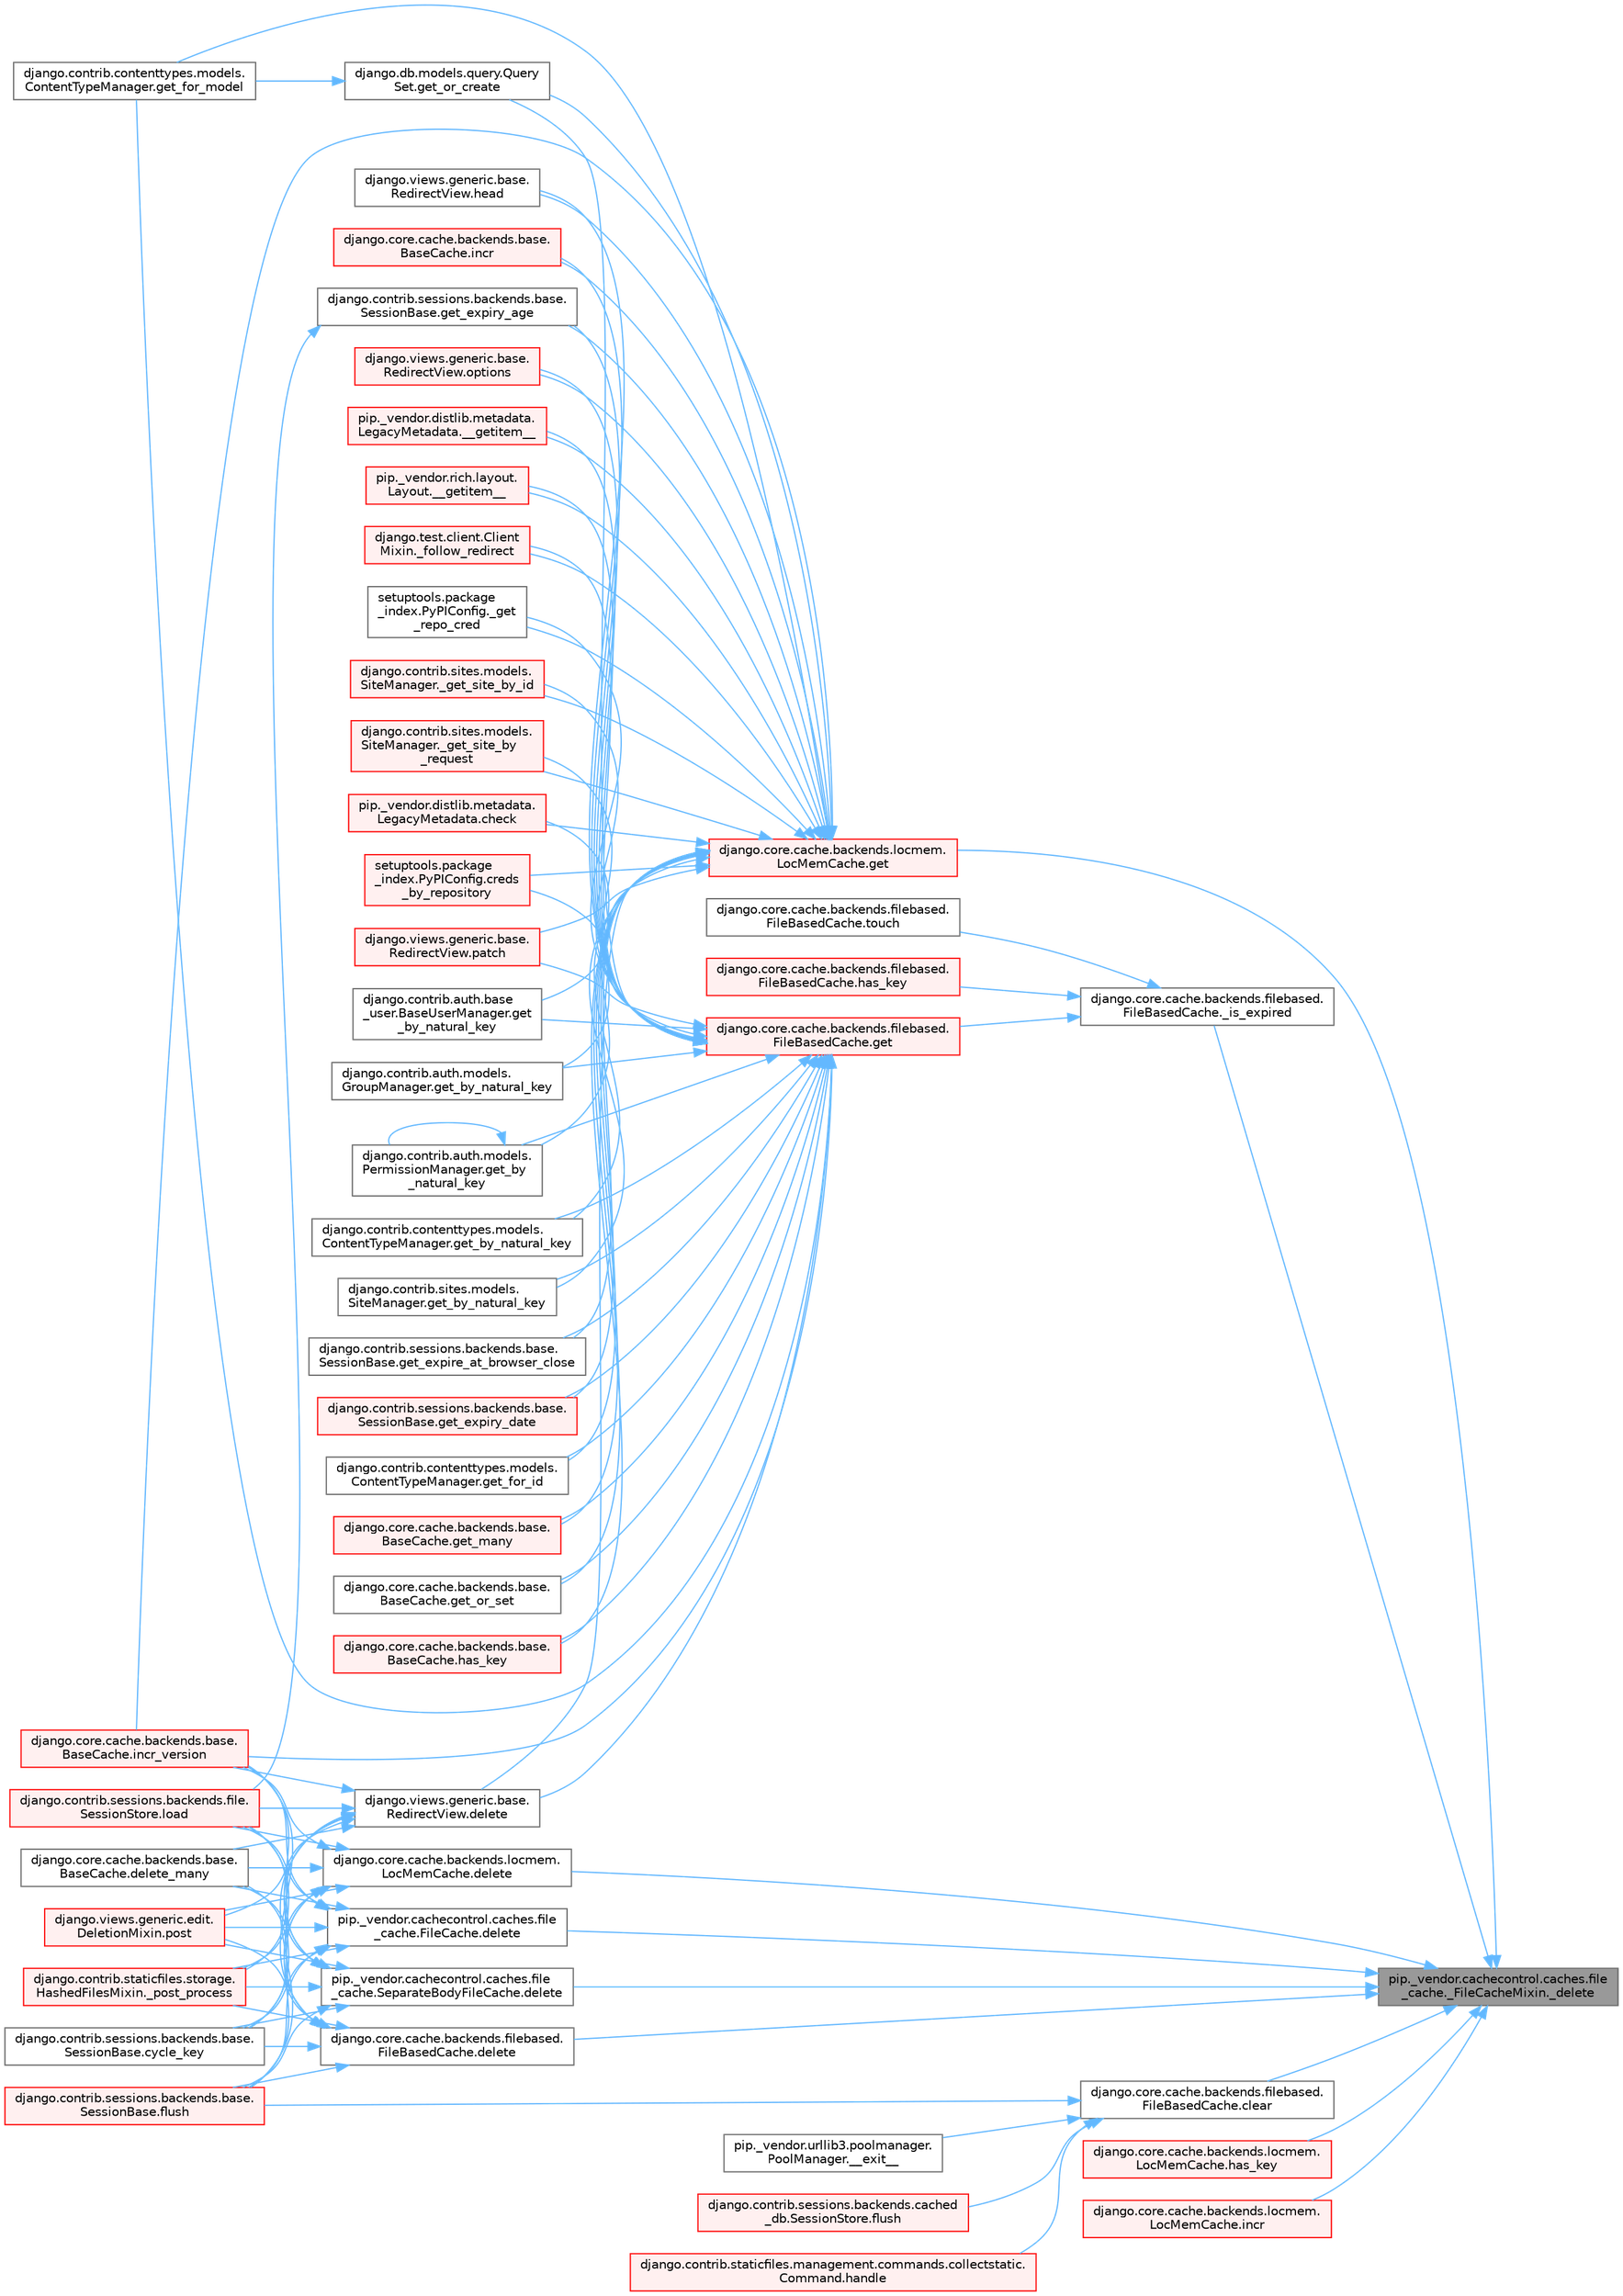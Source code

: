 digraph "pip._vendor.cachecontrol.caches.file_cache._FileCacheMixin._delete"
{
 // LATEX_PDF_SIZE
  bgcolor="transparent";
  edge [fontname=Helvetica,fontsize=10,labelfontname=Helvetica,labelfontsize=10];
  node [fontname=Helvetica,fontsize=10,shape=box,height=0.2,width=0.4];
  rankdir="RL";
  Node1 [id="Node000001",label="pip._vendor.cachecontrol.caches.file\l_cache._FileCacheMixin._delete",height=0.2,width=0.4,color="gray40", fillcolor="grey60", style="filled", fontcolor="black",tooltip=" "];
  Node1 -> Node2 [id="edge1_Node000001_Node000002",dir="back",color="steelblue1",style="solid",tooltip=" "];
  Node2 [id="Node000002",label="django.core.cache.backends.filebased.\lFileBasedCache._is_expired",height=0.2,width=0.4,color="grey40", fillcolor="white", style="filled",URL="$classdjango_1_1core_1_1cache_1_1backends_1_1filebased_1_1_file_based_cache.html#af3482c2f13017de51865d2b8297e8cbb",tooltip=" "];
  Node2 -> Node3 [id="edge2_Node000002_Node000003",dir="back",color="steelblue1",style="solid",tooltip=" "];
  Node3 [id="Node000003",label="django.core.cache.backends.filebased.\lFileBasedCache.get",height=0.2,width=0.4,color="red", fillcolor="#FFF0F0", style="filled",URL="$classdjango_1_1core_1_1cache_1_1backends_1_1filebased_1_1_file_based_cache.html#a81478fa25dd545d6e223f4e3d6760646",tooltip=" "];
  Node3 -> Node4 [id="edge3_Node000003_Node000004",dir="back",color="steelblue1",style="solid",tooltip=" "];
  Node4 [id="Node000004",label="pip._vendor.distlib.metadata.\lLegacyMetadata.__getitem__",height=0.2,width=0.4,color="red", fillcolor="#FFF0F0", style="filled",URL="$classpip_1_1__vendor_1_1distlib_1_1metadata_1_1_legacy_metadata.html#a4bbfa90e12a85ff919edb328c979731c",tooltip=" "];
  Node3 -> Node6 [id="edge4_Node000003_Node000006",dir="back",color="steelblue1",style="solid",tooltip=" "];
  Node6 [id="Node000006",label="pip._vendor.rich.layout.\lLayout.__getitem__",height=0.2,width=0.4,color="red", fillcolor="#FFF0F0", style="filled",URL="$classpip_1_1__vendor_1_1rich_1_1layout_1_1_layout.html#add0ab2d771b738c1d8f491d5fc922238",tooltip=" "];
  Node3 -> Node7 [id="edge5_Node000003_Node000007",dir="back",color="steelblue1",style="solid",tooltip=" "];
  Node7 [id="Node000007",label="django.test.client.Client\lMixin._follow_redirect",height=0.2,width=0.4,color="red", fillcolor="#FFF0F0", style="filled",URL="$classdjango_1_1test_1_1client_1_1_client_mixin.html#a8ef9c674c0e06268a84a19666287c660",tooltip=" "];
  Node3 -> Node1786 [id="edge6_Node000003_Node001786",dir="back",color="steelblue1",style="solid",tooltip=" "];
  Node1786 [id="Node001786",label="setuptools.package\l_index.PyPIConfig._get\l_repo_cred",height=0.2,width=0.4,color="grey40", fillcolor="white", style="filled",URL="$classsetuptools_1_1package__index_1_1_py_p_i_config.html#ae131b3373b6208486cc5f156eaa7265a",tooltip=" "];
  Node3 -> Node1787 [id="edge7_Node000003_Node001787",dir="back",color="steelblue1",style="solid",tooltip=" "];
  Node1787 [id="Node001787",label="django.contrib.sites.models.\lSiteManager._get_site_by_id",height=0.2,width=0.4,color="red", fillcolor="#FFF0F0", style="filled",URL="$classdjango_1_1contrib_1_1sites_1_1models_1_1_site_manager.html#aa2caa86610079c1d43d51ecd4eeffdfd",tooltip=" "];
  Node3 -> Node1789 [id="edge8_Node000003_Node001789",dir="back",color="steelblue1",style="solid",tooltip=" "];
  Node1789 [id="Node001789",label="django.contrib.sites.models.\lSiteManager._get_site_by\l_request",height=0.2,width=0.4,color="red", fillcolor="#FFF0F0", style="filled",URL="$classdjango_1_1contrib_1_1sites_1_1models_1_1_site_manager.html#afe4ac1f1603e7bc2e95bd348c30e9d81",tooltip=" "];
  Node3 -> Node1790 [id="edge9_Node000003_Node001790",dir="back",color="steelblue1",style="solid",tooltip=" "];
  Node1790 [id="Node001790",label="pip._vendor.distlib.metadata.\lLegacyMetadata.check",height=0.2,width=0.4,color="red", fillcolor="#FFF0F0", style="filled",URL="$classpip_1_1__vendor_1_1distlib_1_1metadata_1_1_legacy_metadata.html#a9f3d75961911af2473c8092d354b3d85",tooltip=" "];
  Node3 -> Node1791 [id="edge10_Node000003_Node001791",dir="back",color="steelblue1",style="solid",tooltip=" "];
  Node1791 [id="Node001791",label="setuptools.package\l_index.PyPIConfig.creds\l_by_repository",height=0.2,width=0.4,color="red", fillcolor="#FFF0F0", style="filled",URL="$classsetuptools_1_1package__index_1_1_py_p_i_config.html#a277b3e89479d171582044b5f9eb920a0",tooltip=" "];
  Node3 -> Node1793 [id="edge11_Node000003_Node001793",dir="back",color="steelblue1",style="solid",tooltip=" "];
  Node1793 [id="Node001793",label="django.views.generic.base.\lRedirectView.delete",height=0.2,width=0.4,color="grey40", fillcolor="white", style="filled",URL="$classdjango_1_1views_1_1generic_1_1base_1_1_redirect_view.html#a7060a2e85ff141d1950dd42e436fb9f1",tooltip=" "];
  Node1793 -> Node10 [id="edge12_Node001793_Node000010",dir="back",color="steelblue1",style="solid",tooltip=" "];
  Node10 [id="Node000010",label="django.contrib.staticfiles.storage.\lHashedFilesMixin._post_process",height=0.2,width=0.4,color="red", fillcolor="#FFF0F0", style="filled",URL="$classdjango_1_1contrib_1_1staticfiles_1_1storage_1_1_hashed_files_mixin.html#aa0c820223a4e686edd5d2c333d5a9336",tooltip=" "];
  Node1793 -> Node12 [id="edge13_Node001793_Node000012",dir="back",color="steelblue1",style="solid",tooltip=" "];
  Node12 [id="Node000012",label="django.contrib.sessions.backends.base.\lSessionBase.cycle_key",height=0.2,width=0.4,color="grey40", fillcolor="white", style="filled",URL="$classdjango_1_1contrib_1_1sessions_1_1backends_1_1base_1_1_session_base.html#a6955e9bebe4e5b7d463bccfcf9181016",tooltip=" "];
  Node1793 -> Node13 [id="edge14_Node001793_Node000013",dir="back",color="steelblue1",style="solid",tooltip=" "];
  Node13 [id="Node000013",label="django.core.cache.backends.base.\lBaseCache.delete_many",height=0.2,width=0.4,color="grey40", fillcolor="white", style="filled",URL="$classdjango_1_1core_1_1cache_1_1backends_1_1base_1_1_base_cache.html#a560226c6c5f05daec8c96ade18aa752b",tooltip=" "];
  Node1793 -> Node14 [id="edge15_Node001793_Node000014",dir="back",color="steelblue1",style="solid",tooltip=" "];
  Node14 [id="Node000014",label="django.contrib.sessions.backends.base.\lSessionBase.flush",height=0.2,width=0.4,color="red", fillcolor="#FFF0F0", style="filled",URL="$classdjango_1_1contrib_1_1sessions_1_1backends_1_1base_1_1_session_base.html#a915ab38003d5f0be1ce9f849583910bb",tooltip=" "];
  Node1793 -> Node506 [id="edge16_Node001793_Node000506",dir="back",color="steelblue1",style="solid",tooltip=" "];
  Node506 [id="Node000506",label="django.core.cache.backends.base.\lBaseCache.incr_version",height=0.2,width=0.4,color="red", fillcolor="#FFF0F0", style="filled",URL="$classdjango_1_1core_1_1cache_1_1backends_1_1base_1_1_base_cache.html#a3ac7d74ffcfca67e2afee86ecf858b34",tooltip=" "];
  Node1793 -> Node502 [id="edge17_Node001793_Node000502",dir="back",color="steelblue1",style="solid",tooltip=" "];
  Node502 [id="Node000502",label="django.contrib.sessions.backends.file.\lSessionStore.load",height=0.2,width=0.4,color="red", fillcolor="#FFF0F0", style="filled",URL="$classdjango_1_1contrib_1_1sessions_1_1backends_1_1file_1_1_session_store.html#a408fa63512306fbaa7bbb62742f0295f",tooltip=" "];
  Node1793 -> Node508 [id="edge18_Node001793_Node000508",dir="back",color="steelblue1",style="solid",tooltip=" "];
  Node508 [id="Node000508",label="django.views.generic.edit.\lDeletionMixin.post",height=0.2,width=0.4,color="red", fillcolor="#FFF0F0", style="filled",URL="$classdjango_1_1views_1_1generic_1_1edit_1_1_deletion_mixin.html#a93358facc5cc6e84423e8471745b2a68",tooltip=" "];
  Node3 -> Node1794 [id="edge19_Node000003_Node001794",dir="back",color="steelblue1",style="solid",tooltip=" "];
  Node1794 [id="Node001794",label="django.contrib.auth.base\l_user.BaseUserManager.get\l_by_natural_key",height=0.2,width=0.4,color="grey40", fillcolor="white", style="filled",URL="$classdjango_1_1contrib_1_1auth_1_1base__user_1_1_base_user_manager.html#a9e0cf0e3651ecbe163d9f87b076b0bf9",tooltip=" "];
  Node3 -> Node1795 [id="edge20_Node000003_Node001795",dir="back",color="steelblue1",style="solid",tooltip=" "];
  Node1795 [id="Node001795",label="django.contrib.auth.models.\lGroupManager.get_by_natural_key",height=0.2,width=0.4,color="grey40", fillcolor="white", style="filled",URL="$classdjango_1_1contrib_1_1auth_1_1models_1_1_group_manager.html#af57a9a2ac1ef277ef6f1956f9d25293e",tooltip=" "];
  Node3 -> Node1796 [id="edge21_Node000003_Node001796",dir="back",color="steelblue1",style="solid",tooltip=" "];
  Node1796 [id="Node001796",label="django.contrib.auth.models.\lPermissionManager.get_by\l_natural_key",height=0.2,width=0.4,color="grey40", fillcolor="white", style="filled",URL="$classdjango_1_1contrib_1_1auth_1_1models_1_1_permission_manager.html#a27621698d1bd2b3a2d73dbcd84db0cc3",tooltip=" "];
  Node1796 -> Node1796 [id="edge22_Node001796_Node001796",dir="back",color="steelblue1",style="solid",tooltip=" "];
  Node3 -> Node1797 [id="edge23_Node000003_Node001797",dir="back",color="steelblue1",style="solid",tooltip=" "];
  Node1797 [id="Node001797",label="django.contrib.contenttypes.models.\lContentTypeManager.get_by_natural_key",height=0.2,width=0.4,color="grey40", fillcolor="white", style="filled",URL="$classdjango_1_1contrib_1_1contenttypes_1_1models_1_1_content_type_manager.html#aa19a7b03514cc1871e322fd5aeb2ecbe",tooltip=" "];
  Node3 -> Node1798 [id="edge24_Node000003_Node001798",dir="back",color="steelblue1",style="solid",tooltip=" "];
  Node1798 [id="Node001798",label="django.contrib.sites.models.\lSiteManager.get_by_natural_key",height=0.2,width=0.4,color="grey40", fillcolor="white", style="filled",URL="$classdjango_1_1contrib_1_1sites_1_1models_1_1_site_manager.html#aeb05076243fd13bbdb7e1fe18794269c",tooltip=" "];
  Node3 -> Node1799 [id="edge25_Node000003_Node001799",dir="back",color="steelblue1",style="solid",tooltip=" "];
  Node1799 [id="Node001799",label="django.contrib.sessions.backends.base.\lSessionBase.get_expire_at_browser_close",height=0.2,width=0.4,color="grey40", fillcolor="white", style="filled",URL="$classdjango_1_1contrib_1_1sessions_1_1backends_1_1base_1_1_session_base.html#a84c6c4afda960d505a1b2a7d3f97d75f",tooltip=" "];
  Node3 -> Node1800 [id="edge26_Node000003_Node001800",dir="back",color="steelblue1",style="solid",tooltip=" "];
  Node1800 [id="Node001800",label="django.contrib.sessions.backends.base.\lSessionBase.get_expiry_age",height=0.2,width=0.4,color="grey40", fillcolor="white", style="filled",URL="$classdjango_1_1contrib_1_1sessions_1_1backends_1_1base_1_1_session_base.html#af853871a0f2af33b0fd38d04e9296e01",tooltip=" "];
  Node1800 -> Node502 [id="edge27_Node001800_Node000502",dir="back",color="steelblue1",style="solid",tooltip=" "];
  Node3 -> Node1801 [id="edge28_Node000003_Node001801",dir="back",color="steelblue1",style="solid",tooltip=" "];
  Node1801 [id="Node001801",label="django.contrib.sessions.backends.base.\lSessionBase.get_expiry_date",height=0.2,width=0.4,color="red", fillcolor="#FFF0F0", style="filled",URL="$classdjango_1_1contrib_1_1sessions_1_1backends_1_1base_1_1_session_base.html#af87a5a48ca86a64f795e97f3529df849",tooltip=" "];
  Node3 -> Node1803 [id="edge29_Node000003_Node001803",dir="back",color="steelblue1",style="solid",tooltip=" "];
  Node1803 [id="Node001803",label="django.contrib.contenttypes.models.\lContentTypeManager.get_for_id",height=0.2,width=0.4,color="grey40", fillcolor="white", style="filled",URL="$classdjango_1_1contrib_1_1contenttypes_1_1models_1_1_content_type_manager.html#a4f41aa06163cf8140d954a9d9ac0e99f",tooltip=" "];
  Node3 -> Node681 [id="edge30_Node000003_Node000681",dir="back",color="steelblue1",style="solid",tooltip=" "];
  Node681 [id="Node000681",label="django.contrib.contenttypes.models.\lContentTypeManager.get_for_model",height=0.2,width=0.4,color="grey40", fillcolor="white", style="filled",URL="$classdjango_1_1contrib_1_1contenttypes_1_1models_1_1_content_type_manager.html#a1b89bc07df6111e44f749d556f96a414",tooltip=" "];
  Node3 -> Node1804 [id="edge31_Node000003_Node001804",dir="back",color="steelblue1",style="solid",tooltip=" "];
  Node1804 [id="Node001804",label="django.core.cache.backends.base.\lBaseCache.get_many",height=0.2,width=0.4,color="red", fillcolor="#FFF0F0", style="filled",URL="$classdjango_1_1core_1_1cache_1_1backends_1_1base_1_1_base_cache.html#a1d156ab9ced75cecfa673cbee3ac9053",tooltip=" "];
  Node3 -> Node680 [id="edge32_Node000003_Node000680",dir="back",color="steelblue1",style="solid",tooltip=" "];
  Node680 [id="Node000680",label="django.db.models.query.Query\lSet.get_or_create",height=0.2,width=0.4,color="grey40", fillcolor="white", style="filled",URL="$classdjango_1_1db_1_1models_1_1query_1_1_query_set.html#a0f727927ec4d1b9f3087b831cc911c59",tooltip=" "];
  Node680 -> Node681 [id="edge33_Node000680_Node000681",dir="back",color="steelblue1",style="solid",tooltip=" "];
  Node3 -> Node696 [id="edge34_Node000003_Node000696",dir="back",color="steelblue1",style="solid",tooltip=" "];
  Node696 [id="Node000696",label="django.core.cache.backends.base.\lBaseCache.get_or_set",height=0.2,width=0.4,color="grey40", fillcolor="white", style="filled",URL="$classdjango_1_1core_1_1cache_1_1backends_1_1base_1_1_base_cache.html#ac478d532b4c2b74987f49ff8291e5343",tooltip=" "];
  Node3 -> Node1806 [id="edge35_Node000003_Node001806",dir="back",color="steelblue1",style="solid",tooltip=" "];
  Node1806 [id="Node001806",label="django.core.cache.backends.base.\lBaseCache.has_key",height=0.2,width=0.4,color="red", fillcolor="#FFF0F0", style="filled",URL="$classdjango_1_1core_1_1cache_1_1backends_1_1base_1_1_base_cache.html#a2d06a56d17661d63648e1ec13ae93d3b",tooltip=" "];
  Node3 -> Node1808 [id="edge36_Node000003_Node001808",dir="back",color="steelblue1",style="solid",tooltip=" "];
  Node1808 [id="Node001808",label="django.views.generic.base.\lRedirectView.head",height=0.2,width=0.4,color="grey40", fillcolor="white", style="filled",URL="$classdjango_1_1views_1_1generic_1_1base_1_1_redirect_view.html#a34f0a0a5fb94f117f4752789a8db216a",tooltip=" "];
  Node3 -> Node733 [id="edge37_Node000003_Node000733",dir="back",color="steelblue1",style="solid",tooltip=" "];
  Node733 [id="Node000733",label="django.core.cache.backends.base.\lBaseCache.incr",height=0.2,width=0.4,color="red", fillcolor="#FFF0F0", style="filled",URL="$classdjango_1_1core_1_1cache_1_1backends_1_1base_1_1_base_cache.html#ab502f06a18e16d3d1495fdf1dca28831",tooltip=" "];
  Node3 -> Node506 [id="edge38_Node000003_Node000506",dir="back",color="steelblue1",style="solid",tooltip=" "];
  Node3 -> Node1809 [id="edge39_Node000003_Node001809",dir="back",color="steelblue1",style="solid",tooltip=" "];
  Node1809 [id="Node001809",label="django.views.generic.base.\lRedirectView.options",height=0.2,width=0.4,color="red", fillcolor="#FFF0F0", style="filled",URL="$classdjango_1_1views_1_1generic_1_1base_1_1_redirect_view.html#a444de156c79647344c987295c47a76e1",tooltip=" "];
  Node3 -> Node1810 [id="edge40_Node000003_Node001810",dir="back",color="steelblue1",style="solid",tooltip=" "];
  Node1810 [id="Node001810",label="django.views.generic.base.\lRedirectView.patch",height=0.2,width=0.4,color="red", fillcolor="#FFF0F0", style="filled",URL="$classdjango_1_1views_1_1generic_1_1base_1_1_redirect_view.html#a1af0176656ad2642a86603a7f2efd6c8",tooltip=" "];
  Node2 -> Node2477 [id="edge41_Node000002_Node002477",dir="back",color="steelblue1",style="solid",tooltip=" "];
  Node2477 [id="Node002477",label="django.core.cache.backends.filebased.\lFileBasedCache.has_key",height=0.2,width=0.4,color="red", fillcolor="#FFF0F0", style="filled",URL="$classdjango_1_1core_1_1cache_1_1backends_1_1filebased_1_1_file_based_cache.html#a8372c71fa4978b5eb54252ab924eb2f9",tooltip=" "];
  Node2 -> Node2478 [id="edge42_Node000002_Node002478",dir="back",color="steelblue1",style="solid",tooltip=" "];
  Node2478 [id="Node002478",label="django.core.cache.backends.filebased.\lFileBasedCache.touch",height=0.2,width=0.4,color="grey40", fillcolor="white", style="filled",URL="$classdjango_1_1core_1_1cache_1_1backends_1_1filebased_1_1_file_based_cache.html#ac2a0031a190feb092445232e16c1a18c",tooltip=" "];
  Node1 -> Node3175 [id="edge43_Node000001_Node003175",dir="back",color="steelblue1",style="solid",tooltip=" "];
  Node3175 [id="Node003175",label="django.core.cache.backends.filebased.\lFileBasedCache.clear",height=0.2,width=0.4,color="grey40", fillcolor="white", style="filled",URL="$classdjango_1_1core_1_1cache_1_1backends_1_1filebased_1_1_file_based_cache.html#a5ef508441cb4efd19dca2faafa249ee0",tooltip=" "];
  Node3175 -> Node184 [id="edge44_Node003175_Node000184",dir="back",color="steelblue1",style="solid",tooltip=" "];
  Node184 [id="Node000184",label="pip._vendor.urllib3.poolmanager.\lPoolManager.__exit__",height=0.2,width=0.4,color="grey40", fillcolor="white", style="filled",URL="$classpip_1_1__vendor_1_1urllib3_1_1poolmanager_1_1_pool_manager.html#a75163405928e50c780bcbf8921907136",tooltip=" "];
  Node3175 -> Node14 [id="edge45_Node003175_Node000014",dir="back",color="steelblue1",style="solid",tooltip=" "];
  Node3175 -> Node185 [id="edge46_Node003175_Node000185",dir="back",color="steelblue1",style="solid",tooltip=" "];
  Node185 [id="Node000185",label="django.contrib.sessions.backends.cached\l_db.SessionStore.flush",height=0.2,width=0.4,color="red", fillcolor="#FFF0F0", style="filled",URL="$classdjango_1_1contrib_1_1sessions_1_1backends_1_1cached__db_1_1_session_store.html#a6df5f77231b222833b8d76f1a4b0c57d",tooltip=" "];
  Node3175 -> Node170 [id="edge47_Node003175_Node000170",dir="back",color="steelblue1",style="solid",tooltip=" "];
  Node170 [id="Node000170",label="django.contrib.staticfiles.management.commands.collectstatic.\lCommand.handle",height=0.2,width=0.4,color="red", fillcolor="#FFF0F0", style="filled",URL="$classdjango_1_1contrib_1_1staticfiles_1_1management_1_1commands_1_1collectstatic_1_1_command.html#a77042fe151f5e5c26990bdd187c9f21e",tooltip=" "];
  Node1 -> Node514 [id="edge48_Node000001_Node000514",dir="back",color="steelblue1",style="solid",tooltip=" "];
  Node514 [id="Node000514",label="django.core.cache.backends.filebased.\lFileBasedCache.delete",height=0.2,width=0.4,color="grey40", fillcolor="white", style="filled",URL="$classdjango_1_1core_1_1cache_1_1backends_1_1filebased_1_1_file_based_cache.html#a3ea01a368d14aacb993c07120084e49b",tooltip=" "];
  Node514 -> Node10 [id="edge49_Node000514_Node000010",dir="back",color="steelblue1",style="solid",tooltip=" "];
  Node514 -> Node12 [id="edge50_Node000514_Node000012",dir="back",color="steelblue1",style="solid",tooltip=" "];
  Node514 -> Node13 [id="edge51_Node000514_Node000013",dir="back",color="steelblue1",style="solid",tooltip=" "];
  Node514 -> Node14 [id="edge52_Node000514_Node000014",dir="back",color="steelblue1",style="solid",tooltip=" "];
  Node514 -> Node506 [id="edge53_Node000514_Node000506",dir="back",color="steelblue1",style="solid",tooltip=" "];
  Node514 -> Node502 [id="edge54_Node000514_Node000502",dir="back",color="steelblue1",style="solid",tooltip=" "];
  Node514 -> Node508 [id="edge55_Node000514_Node000508",dir="back",color="steelblue1",style="solid",tooltip=" "];
  Node1 -> Node2486 [id="edge56_Node000001_Node002486",dir="back",color="steelblue1",style="solid",tooltip=" "];
  Node2486 [id="Node002486",label="django.core.cache.backends.locmem.\lLocMemCache.delete",height=0.2,width=0.4,color="grey40", fillcolor="white", style="filled",URL="$classdjango_1_1core_1_1cache_1_1backends_1_1locmem_1_1_loc_mem_cache.html#ae4e405d2ee12f7daa88bdfc864a67106",tooltip=" "];
  Node2486 -> Node10 [id="edge57_Node002486_Node000010",dir="back",color="steelblue1",style="solid",tooltip=" "];
  Node2486 -> Node12 [id="edge58_Node002486_Node000012",dir="back",color="steelblue1",style="solid",tooltip=" "];
  Node2486 -> Node13 [id="edge59_Node002486_Node000013",dir="back",color="steelblue1",style="solid",tooltip=" "];
  Node2486 -> Node14 [id="edge60_Node002486_Node000014",dir="back",color="steelblue1",style="solid",tooltip=" "];
  Node2486 -> Node506 [id="edge61_Node002486_Node000506",dir="back",color="steelblue1",style="solid",tooltip=" "];
  Node2486 -> Node502 [id="edge62_Node002486_Node000502",dir="back",color="steelblue1",style="solid",tooltip=" "];
  Node2486 -> Node508 [id="edge63_Node002486_Node000508",dir="back",color="steelblue1",style="solid",tooltip=" "];
  Node1 -> Node3176 [id="edge64_Node000001_Node003176",dir="back",color="steelblue1",style="solid",tooltip=" "];
  Node3176 [id="Node003176",label="pip._vendor.cachecontrol.caches.file\l_cache.FileCache.delete",height=0.2,width=0.4,color="grey40", fillcolor="white", style="filled",URL="$classpip_1_1__vendor_1_1cachecontrol_1_1caches_1_1file__cache_1_1_file_cache.html#a5d3acd400a45c56ca63e6bf497a31b83",tooltip=" "];
  Node3176 -> Node10 [id="edge65_Node003176_Node000010",dir="back",color="steelblue1",style="solid",tooltip=" "];
  Node3176 -> Node12 [id="edge66_Node003176_Node000012",dir="back",color="steelblue1",style="solid",tooltip=" "];
  Node3176 -> Node13 [id="edge67_Node003176_Node000013",dir="back",color="steelblue1",style="solid",tooltip=" "];
  Node3176 -> Node14 [id="edge68_Node003176_Node000014",dir="back",color="steelblue1",style="solid",tooltip=" "];
  Node3176 -> Node506 [id="edge69_Node003176_Node000506",dir="back",color="steelblue1",style="solid",tooltip=" "];
  Node3176 -> Node502 [id="edge70_Node003176_Node000502",dir="back",color="steelblue1",style="solid",tooltip=" "];
  Node3176 -> Node508 [id="edge71_Node003176_Node000508",dir="back",color="steelblue1",style="solid",tooltip=" "];
  Node1 -> Node3177 [id="edge72_Node000001_Node003177",dir="back",color="steelblue1",style="solid",tooltip=" "];
  Node3177 [id="Node003177",label="pip._vendor.cachecontrol.caches.file\l_cache.SeparateBodyFileCache.delete",height=0.2,width=0.4,color="grey40", fillcolor="white", style="filled",URL="$classpip_1_1__vendor_1_1cachecontrol_1_1caches_1_1file__cache_1_1_separate_body_file_cache.html#accd6ed34b850142f08d44adc73ce43af",tooltip=" "];
  Node3177 -> Node10 [id="edge73_Node003177_Node000010",dir="back",color="steelblue1",style="solid",tooltip=" "];
  Node3177 -> Node12 [id="edge74_Node003177_Node000012",dir="back",color="steelblue1",style="solid",tooltip=" "];
  Node3177 -> Node13 [id="edge75_Node003177_Node000013",dir="back",color="steelblue1",style="solid",tooltip=" "];
  Node3177 -> Node14 [id="edge76_Node003177_Node000014",dir="back",color="steelblue1",style="solid",tooltip=" "];
  Node3177 -> Node506 [id="edge77_Node003177_Node000506",dir="back",color="steelblue1",style="solid",tooltip=" "];
  Node3177 -> Node502 [id="edge78_Node003177_Node000502",dir="back",color="steelblue1",style="solid",tooltip=" "];
  Node3177 -> Node508 [id="edge79_Node003177_Node000508",dir="back",color="steelblue1",style="solid",tooltip=" "];
  Node1 -> Node2493 [id="edge80_Node000001_Node002493",dir="back",color="steelblue1",style="solid",tooltip=" "];
  Node2493 [id="Node002493",label="django.core.cache.backends.locmem.\lLocMemCache.get",height=0.2,width=0.4,color="red", fillcolor="#FFF0F0", style="filled",URL="$classdjango_1_1core_1_1cache_1_1backends_1_1locmem_1_1_loc_mem_cache.html#aeb7aff9d132188d4b106f42045eaf803",tooltip=" "];
  Node2493 -> Node4 [id="edge81_Node002493_Node000004",dir="back",color="steelblue1",style="solid",tooltip=" "];
  Node2493 -> Node6 [id="edge82_Node002493_Node000006",dir="back",color="steelblue1",style="solid",tooltip=" "];
  Node2493 -> Node7 [id="edge83_Node002493_Node000007",dir="back",color="steelblue1",style="solid",tooltip=" "];
  Node2493 -> Node1786 [id="edge84_Node002493_Node001786",dir="back",color="steelblue1",style="solid",tooltip=" "];
  Node2493 -> Node1787 [id="edge85_Node002493_Node001787",dir="back",color="steelblue1",style="solid",tooltip=" "];
  Node2493 -> Node1789 [id="edge86_Node002493_Node001789",dir="back",color="steelblue1",style="solid",tooltip=" "];
  Node2493 -> Node1790 [id="edge87_Node002493_Node001790",dir="back",color="steelblue1",style="solid",tooltip=" "];
  Node2493 -> Node1791 [id="edge88_Node002493_Node001791",dir="back",color="steelblue1",style="solid",tooltip=" "];
  Node2493 -> Node1793 [id="edge89_Node002493_Node001793",dir="back",color="steelblue1",style="solid",tooltip=" "];
  Node2493 -> Node1794 [id="edge90_Node002493_Node001794",dir="back",color="steelblue1",style="solid",tooltip=" "];
  Node2493 -> Node1795 [id="edge91_Node002493_Node001795",dir="back",color="steelblue1",style="solid",tooltip=" "];
  Node2493 -> Node1796 [id="edge92_Node002493_Node001796",dir="back",color="steelblue1",style="solid",tooltip=" "];
  Node2493 -> Node1797 [id="edge93_Node002493_Node001797",dir="back",color="steelblue1",style="solid",tooltip=" "];
  Node2493 -> Node1798 [id="edge94_Node002493_Node001798",dir="back",color="steelblue1",style="solid",tooltip=" "];
  Node2493 -> Node1799 [id="edge95_Node002493_Node001799",dir="back",color="steelblue1",style="solid",tooltip=" "];
  Node2493 -> Node1800 [id="edge96_Node002493_Node001800",dir="back",color="steelblue1",style="solid",tooltip=" "];
  Node2493 -> Node1801 [id="edge97_Node002493_Node001801",dir="back",color="steelblue1",style="solid",tooltip=" "];
  Node2493 -> Node1803 [id="edge98_Node002493_Node001803",dir="back",color="steelblue1",style="solid",tooltip=" "];
  Node2493 -> Node681 [id="edge99_Node002493_Node000681",dir="back",color="steelblue1",style="solid",tooltip=" "];
  Node2493 -> Node1804 [id="edge100_Node002493_Node001804",dir="back",color="steelblue1",style="solid",tooltip=" "];
  Node2493 -> Node680 [id="edge101_Node002493_Node000680",dir="back",color="steelblue1",style="solid",tooltip=" "];
  Node2493 -> Node696 [id="edge102_Node002493_Node000696",dir="back",color="steelblue1",style="solid",tooltip=" "];
  Node2493 -> Node1806 [id="edge103_Node002493_Node001806",dir="back",color="steelblue1",style="solid",tooltip=" "];
  Node2493 -> Node1808 [id="edge104_Node002493_Node001808",dir="back",color="steelblue1",style="solid",tooltip=" "];
  Node2493 -> Node733 [id="edge105_Node002493_Node000733",dir="back",color="steelblue1",style="solid",tooltip=" "];
  Node2493 -> Node506 [id="edge106_Node002493_Node000506",dir="back",color="steelblue1",style="solid",tooltip=" "];
  Node2493 -> Node1809 [id="edge107_Node002493_Node001809",dir="back",color="steelblue1",style="solid",tooltip=" "];
  Node2493 -> Node1810 [id="edge108_Node002493_Node001810",dir="back",color="steelblue1",style="solid",tooltip=" "];
  Node1 -> Node2501 [id="edge109_Node000001_Node002501",dir="back",color="steelblue1",style="solid",tooltip=" "];
  Node2501 [id="Node002501",label="django.core.cache.backends.locmem.\lLocMemCache.has_key",height=0.2,width=0.4,color="red", fillcolor="#FFF0F0", style="filled",URL="$classdjango_1_1core_1_1cache_1_1backends_1_1locmem_1_1_loc_mem_cache.html#aeb6759ed9e4eb6930bb77452e453ef5c",tooltip=" "];
  Node1 -> Node2503 [id="edge110_Node000001_Node002503",dir="back",color="steelblue1",style="solid",tooltip=" "];
  Node2503 [id="Node002503",label="django.core.cache.backends.locmem.\lLocMemCache.incr",height=0.2,width=0.4,color="red", fillcolor="#FFF0F0", style="filled",URL="$classdjango_1_1core_1_1cache_1_1backends_1_1locmem_1_1_loc_mem_cache.html#a3ab3b12146a8144a5e580ff4e852635d",tooltip=" "];
}

